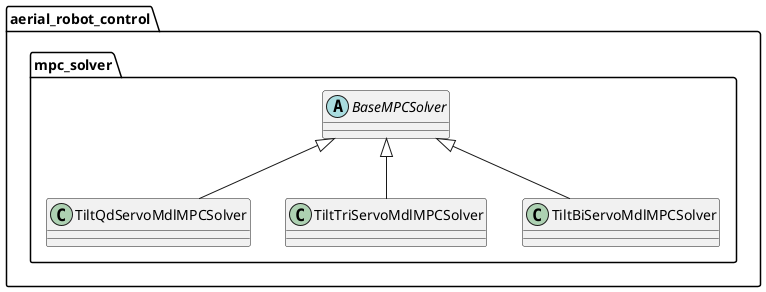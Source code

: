 @startuml
'https://plantuml.com/class-diagram

set namespaceSeparator ::

abstract class aerial_robot_control::mpc_solver::BaseMPCSolver

'all the solvers are based on the same base class

class aerial_robot_control::mpc_solver::TiltQdServoMdlMPCSolver {
}

class aerial_robot_control::mpc_solver::TiltTriServoMdlMPCSolver {
}

class aerial_robot_control::mpc_solver::TiltBiServoMdlMPCSolver {
}

BaseMPCSolver <|-- TiltQdServoMdlMPCSolver
BaseMPCSolver <|-- TiltTriServoMdlMPCSolver
BaseMPCSolver <|-- TiltBiServoMdlMPCSolver

@enduml